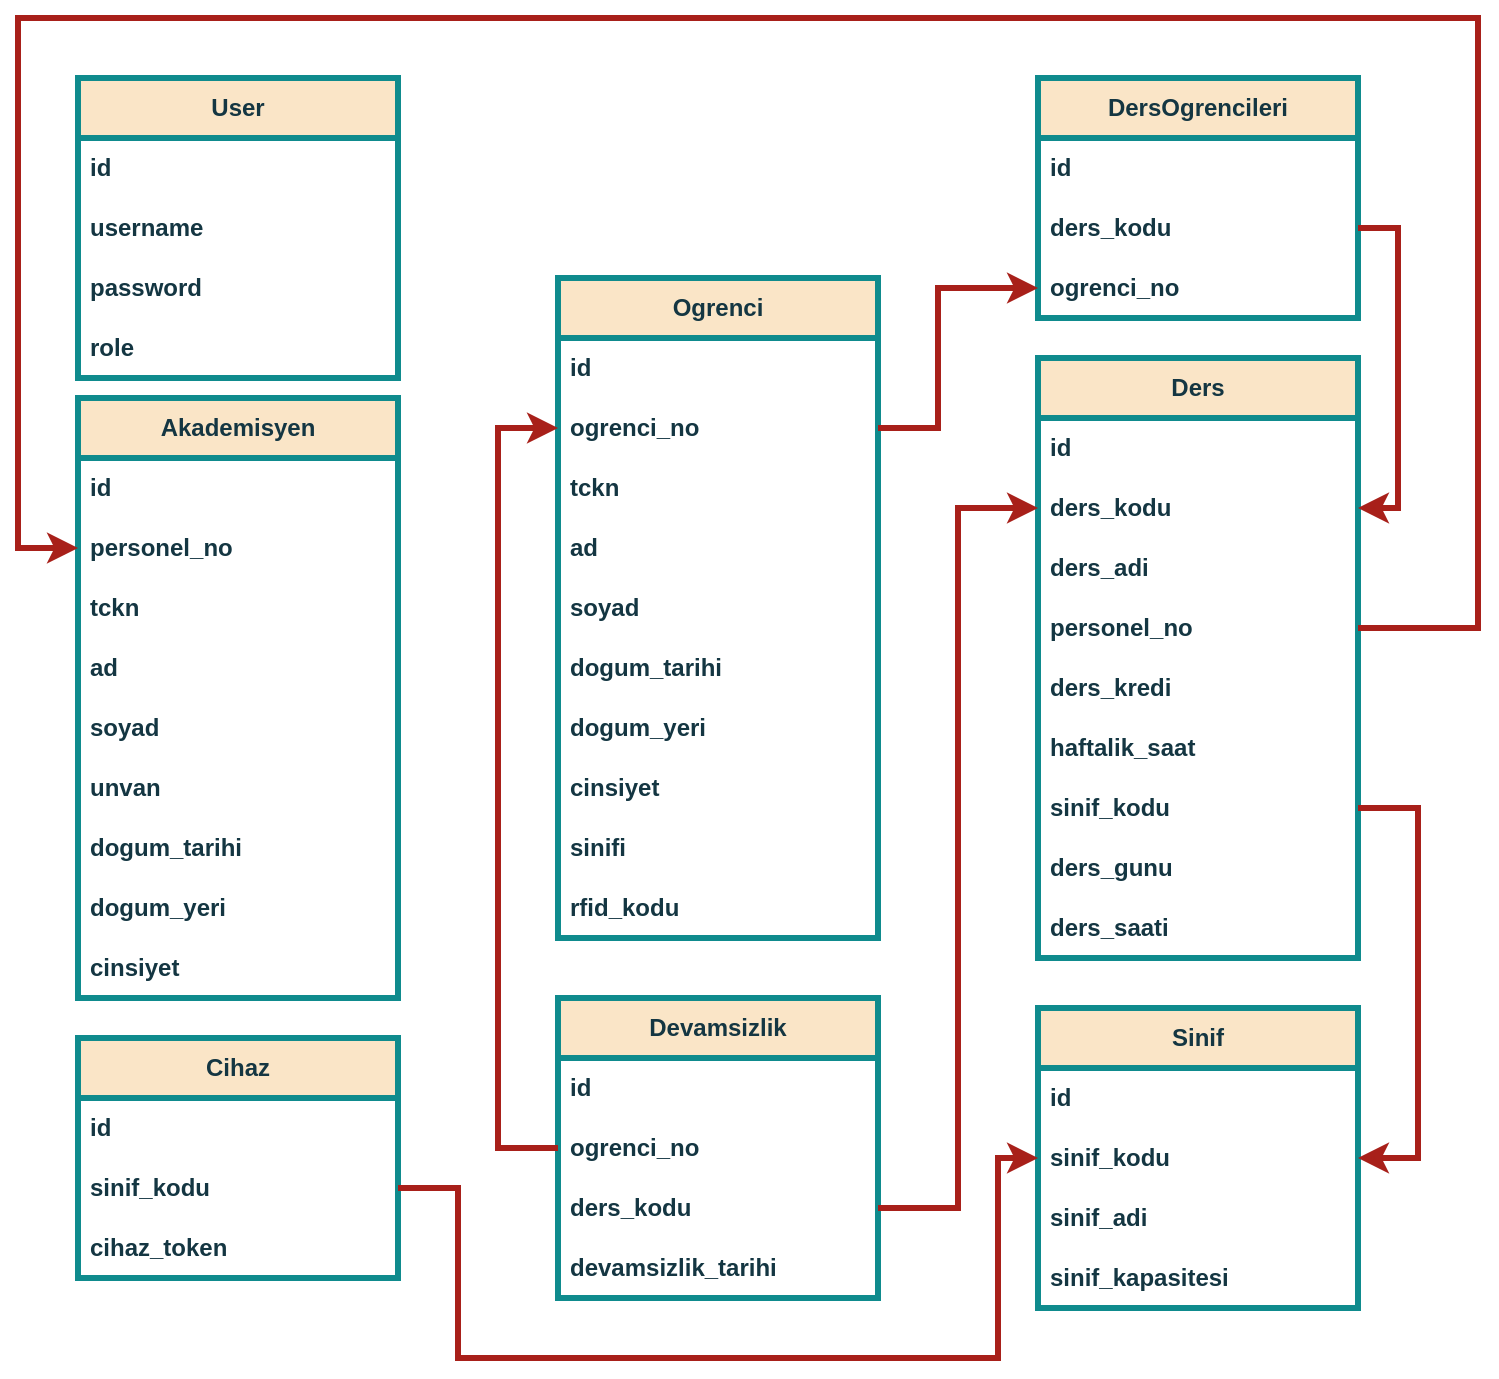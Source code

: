 <mxfile version="21.1.7" type="device">
  <diagram name="Sayfa -1" id="_XDM3-Csm9u_s2XKqnAF">
    <mxGraphModel dx="1167" dy="1706" grid="1" gridSize="10" guides="1" tooltips="1" connect="1" arrows="1" fold="1" page="1" pageScale="1" pageWidth="827" pageHeight="1169" math="0" shadow="0">
      <root>
        <mxCell id="0" />
        <mxCell id="1" parent="0" />
        <mxCell id="tSz3dCy00aF6PcJnhEde-1" value="Akademisyen" style="swimlane;fontStyle=1;childLayout=stackLayout;horizontal=1;startSize=30;horizontalStack=0;resizeParent=1;resizeParentMax=0;resizeLast=0;collapsible=1;marginBottom=0;whiteSpace=wrap;html=1;fillColor=#FAE5C7;strokeColor=#0F8B8D;rounded=0;labelBackgroundColor=none;fontColor=#143642;strokeWidth=3;" parent="1" vertex="1">
          <mxGeometry x="80" y="120" width="160" height="300" as="geometry" />
        </mxCell>
        <mxCell id="SzbewIKGu9BWc71QVHrr-1" value="id" style="text;strokeColor=none;fillColor=none;align=left;verticalAlign=middle;spacingLeft=4;spacingRight=4;overflow=hidden;points=[[0,0.5],[1,0.5]];portConstraint=eastwest;rotatable=0;whiteSpace=wrap;html=1;fontStyle=1;rounded=0;labelBackgroundColor=none;fontColor=#143642;strokeWidth=3;" vertex="1" parent="tSz3dCy00aF6PcJnhEde-1">
          <mxGeometry y="30" width="160" height="30" as="geometry" />
        </mxCell>
        <mxCell id="tSz3dCy00aF6PcJnhEde-33" value="personel_no" style="text;strokeColor=none;fillColor=none;align=left;verticalAlign=middle;spacingLeft=4;spacingRight=4;overflow=hidden;points=[[0,0.5],[1,0.5]];portConstraint=eastwest;rotatable=0;whiteSpace=wrap;html=1;fontStyle=1;rounded=0;labelBackgroundColor=none;fontColor=#143642;strokeWidth=3;" parent="tSz3dCy00aF6PcJnhEde-1" vertex="1">
          <mxGeometry y="60" width="160" height="30" as="geometry" />
        </mxCell>
        <mxCell id="tSz3dCy00aF6PcJnhEde-2" value="tckn" style="text;strokeColor=none;fillColor=none;align=left;verticalAlign=middle;spacingLeft=4;spacingRight=4;overflow=hidden;points=[[0,0.5],[1,0.5]];portConstraint=eastwest;rotatable=0;whiteSpace=wrap;html=1;fontStyle=1;rounded=0;labelBackgroundColor=none;fontColor=#143642;strokeWidth=3;" parent="tSz3dCy00aF6PcJnhEde-1" vertex="1">
          <mxGeometry y="90" width="160" height="30" as="geometry" />
        </mxCell>
        <mxCell id="tSz3dCy00aF6PcJnhEde-3" value="ad" style="text;strokeColor=none;fillColor=none;align=left;verticalAlign=middle;spacingLeft=4;spacingRight=4;overflow=hidden;points=[[0,0.5],[1,0.5]];portConstraint=eastwest;rotatable=0;whiteSpace=wrap;html=1;fontStyle=1;rounded=0;labelBackgroundColor=none;fontColor=#143642;strokeWidth=3;" parent="tSz3dCy00aF6PcJnhEde-1" vertex="1">
          <mxGeometry y="120" width="160" height="30" as="geometry" />
        </mxCell>
        <mxCell id="tSz3dCy00aF6PcJnhEde-4" value="soyad" style="text;strokeColor=none;fillColor=none;align=left;verticalAlign=middle;spacingLeft=4;spacingRight=4;overflow=hidden;points=[[0,0.5],[1,0.5]];portConstraint=eastwest;rotatable=0;whiteSpace=wrap;html=1;fontStyle=1;rounded=0;labelBackgroundColor=none;fontColor=#143642;strokeWidth=3;" parent="tSz3dCy00aF6PcJnhEde-1" vertex="1">
          <mxGeometry y="150" width="160" height="30" as="geometry" />
        </mxCell>
        <mxCell id="tSz3dCy00aF6PcJnhEde-29" value="unvan" style="text;strokeColor=none;fillColor=none;align=left;verticalAlign=middle;spacingLeft=4;spacingRight=4;overflow=hidden;points=[[0,0.5],[1,0.5]];portConstraint=eastwest;rotatable=0;whiteSpace=wrap;html=1;fontStyle=1;rounded=0;labelBackgroundColor=none;fontColor=#143642;strokeWidth=3;" parent="tSz3dCy00aF6PcJnhEde-1" vertex="1">
          <mxGeometry y="180" width="160" height="30" as="geometry" />
        </mxCell>
        <mxCell id="tSz3dCy00aF6PcJnhEde-30" value="dogum_tarihi" style="text;strokeColor=none;fillColor=none;align=left;verticalAlign=middle;spacingLeft=4;spacingRight=4;overflow=hidden;points=[[0,0.5],[1,0.5]];portConstraint=eastwest;rotatable=0;whiteSpace=wrap;html=1;fontStyle=1;rounded=0;labelBackgroundColor=none;fontColor=#143642;strokeWidth=3;" parent="tSz3dCy00aF6PcJnhEde-1" vertex="1">
          <mxGeometry y="210" width="160" height="30" as="geometry" />
        </mxCell>
        <mxCell id="tSz3dCy00aF6PcJnhEde-41" value="dogum_yeri" style="text;strokeColor=none;fillColor=none;align=left;verticalAlign=middle;spacingLeft=4;spacingRight=4;overflow=hidden;points=[[0,0.5],[1,0.5]];portConstraint=eastwest;rotatable=0;whiteSpace=wrap;html=1;fontStyle=1;rounded=0;labelBackgroundColor=none;fontColor=#143642;strokeWidth=3;" parent="tSz3dCy00aF6PcJnhEde-1" vertex="1">
          <mxGeometry y="240" width="160" height="30" as="geometry" />
        </mxCell>
        <mxCell id="tSz3dCy00aF6PcJnhEde-49" value="cinsiyet" style="text;strokeColor=none;fillColor=none;align=left;verticalAlign=middle;spacingLeft=4;spacingRight=4;overflow=hidden;points=[[0,0.5],[1,0.5]];portConstraint=eastwest;rotatable=0;whiteSpace=wrap;html=1;fontStyle=1;rounded=0;labelBackgroundColor=none;fontColor=#143642;strokeWidth=3;" parent="tSz3dCy00aF6PcJnhEde-1" vertex="1">
          <mxGeometry y="270" width="160" height="30" as="geometry" />
        </mxCell>
        <mxCell id="tSz3dCy00aF6PcJnhEde-5" value="Ogrenci" style="swimlane;fontStyle=1;childLayout=stackLayout;horizontal=1;startSize=30;horizontalStack=0;resizeParent=1;resizeParentMax=0;resizeLast=0;collapsible=1;marginBottom=0;whiteSpace=wrap;html=1;fillColor=#FAE5C7;strokeColor=#0F8B8D;rounded=0;labelBackgroundColor=none;fontColor=#143642;strokeWidth=3;" parent="1" vertex="1">
          <mxGeometry x="320" y="60" width="160" height="330" as="geometry" />
        </mxCell>
        <mxCell id="SzbewIKGu9BWc71QVHrr-2" value="id" style="text;strokeColor=none;fillColor=none;align=left;verticalAlign=middle;spacingLeft=4;spacingRight=4;overflow=hidden;points=[[0,0.5],[1,0.5]];portConstraint=eastwest;rotatable=0;whiteSpace=wrap;html=1;fontStyle=1;rounded=0;labelBackgroundColor=none;fontColor=#143642;strokeWidth=3;" vertex="1" parent="tSz3dCy00aF6PcJnhEde-5">
          <mxGeometry y="30" width="160" height="30" as="geometry" />
        </mxCell>
        <mxCell id="tSz3dCy00aF6PcJnhEde-32" value="ogrenci_no" style="text;strokeColor=none;fillColor=none;align=left;verticalAlign=middle;spacingLeft=4;spacingRight=4;overflow=hidden;points=[[0,0.5],[1,0.5]];portConstraint=eastwest;rotatable=0;whiteSpace=wrap;html=1;fontStyle=1;rounded=0;labelBackgroundColor=none;fontColor=#143642;strokeWidth=3;" parent="tSz3dCy00aF6PcJnhEde-5" vertex="1">
          <mxGeometry y="60" width="160" height="30" as="geometry" />
        </mxCell>
        <mxCell id="tSz3dCy00aF6PcJnhEde-6" value="tckn" style="text;strokeColor=none;fillColor=none;align=left;verticalAlign=middle;spacingLeft=4;spacingRight=4;overflow=hidden;points=[[0,0.5],[1,0.5]];portConstraint=eastwest;rotatable=0;whiteSpace=wrap;html=1;fontStyle=1;rounded=0;labelBackgroundColor=none;fontColor=#143642;strokeWidth=3;" parent="tSz3dCy00aF6PcJnhEde-5" vertex="1">
          <mxGeometry y="90" width="160" height="30" as="geometry" />
        </mxCell>
        <mxCell id="tSz3dCy00aF6PcJnhEde-7" value="ad" style="text;strokeColor=none;fillColor=none;align=left;verticalAlign=middle;spacingLeft=4;spacingRight=4;overflow=hidden;points=[[0,0.5],[1,0.5]];portConstraint=eastwest;rotatable=0;whiteSpace=wrap;html=1;fontStyle=1;rounded=0;labelBackgroundColor=none;fontColor=#143642;strokeWidth=3;" parent="tSz3dCy00aF6PcJnhEde-5" vertex="1">
          <mxGeometry y="120" width="160" height="30" as="geometry" />
        </mxCell>
        <mxCell id="tSz3dCy00aF6PcJnhEde-8" value="soyad" style="text;strokeColor=none;fillColor=none;align=left;verticalAlign=middle;spacingLeft=4;spacingRight=4;overflow=hidden;points=[[0,0.5],[1,0.5]];portConstraint=eastwest;rotatable=0;whiteSpace=wrap;html=1;fontStyle=1;rounded=0;labelBackgroundColor=none;fontColor=#143642;strokeWidth=3;" parent="tSz3dCy00aF6PcJnhEde-5" vertex="1">
          <mxGeometry y="150" width="160" height="30" as="geometry" />
        </mxCell>
        <mxCell id="tSz3dCy00aF6PcJnhEde-24" value="dogum_tarihi" style="text;strokeColor=none;fillColor=none;align=left;verticalAlign=middle;spacingLeft=4;spacingRight=4;overflow=hidden;points=[[0,0.5],[1,0.5]];portConstraint=eastwest;rotatable=0;whiteSpace=wrap;html=1;fontStyle=1;rounded=0;labelBackgroundColor=none;fontColor=#143642;strokeWidth=3;" parent="tSz3dCy00aF6PcJnhEde-5" vertex="1">
          <mxGeometry y="180" width="160" height="30" as="geometry" />
        </mxCell>
        <mxCell id="tSz3dCy00aF6PcJnhEde-40" value="dogum_yeri" style="text;strokeColor=none;fillColor=none;align=left;verticalAlign=middle;spacingLeft=4;spacingRight=4;overflow=hidden;points=[[0,0.5],[1,0.5]];portConstraint=eastwest;rotatable=0;whiteSpace=wrap;html=1;fontStyle=1;rounded=0;labelBackgroundColor=none;fontColor=#143642;strokeWidth=3;" parent="tSz3dCy00aF6PcJnhEde-5" vertex="1">
          <mxGeometry y="210" width="160" height="30" as="geometry" />
        </mxCell>
        <mxCell id="tSz3dCy00aF6PcJnhEde-27" value="cinsiyet" style="text;strokeColor=none;fillColor=none;align=left;verticalAlign=middle;spacingLeft=4;spacingRight=4;overflow=hidden;points=[[0,0.5],[1,0.5]];portConstraint=eastwest;rotatable=0;whiteSpace=wrap;html=1;fontStyle=1;rounded=0;labelBackgroundColor=none;fontColor=#143642;strokeWidth=3;" parent="tSz3dCy00aF6PcJnhEde-5" vertex="1">
          <mxGeometry y="240" width="160" height="30" as="geometry" />
        </mxCell>
        <mxCell id="tSz3dCy00aF6PcJnhEde-28" value="sinifi" style="text;strokeColor=none;fillColor=none;align=left;verticalAlign=middle;spacingLeft=4;spacingRight=4;overflow=hidden;points=[[0,0.5],[1,0.5]];portConstraint=eastwest;rotatable=0;whiteSpace=wrap;html=1;fontStyle=1;rounded=0;labelBackgroundColor=none;fontColor=#143642;strokeWidth=3;" parent="tSz3dCy00aF6PcJnhEde-5" vertex="1">
          <mxGeometry y="270" width="160" height="30" as="geometry" />
        </mxCell>
        <mxCell id="tSz3dCy00aF6PcJnhEde-48" value="rfid_kodu" style="text;strokeColor=none;fillColor=none;align=left;verticalAlign=middle;spacingLeft=4;spacingRight=4;overflow=hidden;points=[[0,0.5],[1,0.5]];portConstraint=eastwest;rotatable=0;whiteSpace=wrap;html=1;fontStyle=1;rounded=0;labelBackgroundColor=none;fontColor=#143642;strokeWidth=3;" parent="tSz3dCy00aF6PcJnhEde-5" vertex="1">
          <mxGeometry y="300" width="160" height="30" as="geometry" />
        </mxCell>
        <mxCell id="tSz3dCy00aF6PcJnhEde-9" value="Ders" style="swimlane;fontStyle=1;childLayout=stackLayout;horizontal=1;startSize=30;horizontalStack=0;resizeParent=1;resizeParentMax=0;resizeLast=0;collapsible=1;marginBottom=0;whiteSpace=wrap;html=1;fillColor=#FAE5C7;strokeColor=#0F8B8D;rounded=0;labelBackgroundColor=none;fontColor=#143642;strokeWidth=3;" parent="1" vertex="1">
          <mxGeometry x="560" y="100" width="160" height="300" as="geometry">
            <mxRectangle x="560" y="120" width="70" height="30" as="alternateBounds" />
          </mxGeometry>
        </mxCell>
        <mxCell id="SzbewIKGu9BWc71QVHrr-3" value="id" style="text;strokeColor=none;fillColor=none;align=left;verticalAlign=middle;spacingLeft=4;spacingRight=4;overflow=hidden;points=[[0,0.5],[1,0.5]];portConstraint=eastwest;rotatable=0;whiteSpace=wrap;html=1;fontStyle=1;rounded=0;labelBackgroundColor=none;fontColor=#143642;strokeWidth=3;" vertex="1" parent="tSz3dCy00aF6PcJnhEde-9">
          <mxGeometry y="30" width="160" height="30" as="geometry" />
        </mxCell>
        <mxCell id="tSz3dCy00aF6PcJnhEde-10" value="ders_kodu" style="text;strokeColor=none;fillColor=none;align=left;verticalAlign=middle;spacingLeft=4;spacingRight=4;overflow=hidden;points=[[0,0.5],[1,0.5]];portConstraint=eastwest;rotatable=0;whiteSpace=wrap;html=1;fontStyle=1;rounded=0;labelBackgroundColor=none;fontColor=#143642;strokeWidth=3;" parent="tSz3dCy00aF6PcJnhEde-9" vertex="1">
          <mxGeometry y="60" width="160" height="30" as="geometry" />
        </mxCell>
        <mxCell id="tSz3dCy00aF6PcJnhEde-11" value="ders_adi" style="text;strokeColor=none;fillColor=none;align=left;verticalAlign=middle;spacingLeft=4;spacingRight=4;overflow=hidden;points=[[0,0.5],[1,0.5]];portConstraint=eastwest;rotatable=0;whiteSpace=wrap;html=1;fontStyle=1;rounded=0;labelBackgroundColor=none;fontColor=#143642;strokeWidth=3;" parent="tSz3dCy00aF6PcJnhEde-9" vertex="1">
          <mxGeometry y="90" width="160" height="30" as="geometry" />
        </mxCell>
        <mxCell id="tSz3dCy00aF6PcJnhEde-12" value="personel_no" style="text;strokeColor=none;fillColor=none;align=left;verticalAlign=middle;spacingLeft=4;spacingRight=4;overflow=hidden;points=[[0,0.5],[1,0.5]];portConstraint=eastwest;rotatable=0;whiteSpace=wrap;html=1;fontStyle=1;rounded=0;labelBackgroundColor=none;fontColor=#143642;strokeWidth=3;" parent="tSz3dCy00aF6PcJnhEde-9" vertex="1">
          <mxGeometry y="120" width="160" height="30" as="geometry" />
        </mxCell>
        <mxCell id="tSz3dCy00aF6PcJnhEde-37" value="ders_kredi" style="text;strokeColor=none;fillColor=none;align=left;verticalAlign=middle;spacingLeft=4;spacingRight=4;overflow=hidden;points=[[0,0.5],[1,0.5]];portConstraint=eastwest;rotatable=0;whiteSpace=wrap;html=1;fontStyle=1;rounded=0;labelBackgroundColor=none;fontColor=#143642;strokeWidth=3;" parent="tSz3dCy00aF6PcJnhEde-9" vertex="1">
          <mxGeometry y="150" width="160" height="30" as="geometry" />
        </mxCell>
        <mxCell id="yB-rztcEehSW4XwJmEQQ-1" value="haftalik_saat" style="text;strokeColor=none;fillColor=none;align=left;verticalAlign=middle;spacingLeft=4;spacingRight=4;overflow=hidden;points=[[0,0.5],[1,0.5]];portConstraint=eastwest;rotatable=0;whiteSpace=wrap;html=1;fontStyle=1;rounded=0;labelBackgroundColor=none;fontColor=#143642;strokeWidth=3;" parent="tSz3dCy00aF6PcJnhEde-9" vertex="1">
          <mxGeometry y="180" width="160" height="30" as="geometry" />
        </mxCell>
        <mxCell id="tSz3dCy00aF6PcJnhEde-23" value="sinif_kodu" style="text;strokeColor=none;fillColor=none;align=left;verticalAlign=middle;spacingLeft=4;spacingRight=4;overflow=hidden;points=[[0,0.5],[1,0.5]];portConstraint=eastwest;rotatable=0;whiteSpace=wrap;html=1;fontStyle=1;rounded=0;labelBackgroundColor=none;fontColor=#143642;strokeWidth=3;" parent="tSz3dCy00aF6PcJnhEde-9" vertex="1">
          <mxGeometry y="210" width="160" height="30" as="geometry" />
        </mxCell>
        <mxCell id="tSz3dCy00aF6PcJnhEde-34" value="ders_gunu" style="text;strokeColor=none;fillColor=none;align=left;verticalAlign=middle;spacingLeft=4;spacingRight=4;overflow=hidden;points=[[0,0.5],[1,0.5]];portConstraint=eastwest;rotatable=0;whiteSpace=wrap;html=1;fontStyle=1;rounded=0;labelBackgroundColor=none;fontColor=#143642;strokeWidth=3;" parent="tSz3dCy00aF6PcJnhEde-9" vertex="1">
          <mxGeometry y="240" width="160" height="30" as="geometry" />
        </mxCell>
        <mxCell id="tSz3dCy00aF6PcJnhEde-35" value="ders_saati" style="text;strokeColor=none;fillColor=none;align=left;verticalAlign=middle;spacingLeft=4;spacingRight=4;overflow=hidden;points=[[0,0.5],[1,0.5]];portConstraint=eastwest;rotatable=0;whiteSpace=wrap;html=1;fontStyle=1;rounded=0;labelBackgroundColor=none;fontColor=#143642;strokeWidth=3;" parent="tSz3dCy00aF6PcJnhEde-9" vertex="1">
          <mxGeometry y="270" width="160" height="30" as="geometry" />
        </mxCell>
        <mxCell id="tSz3dCy00aF6PcJnhEde-13" value="Devamsizlik" style="swimlane;fontStyle=1;childLayout=stackLayout;horizontal=1;startSize=30;horizontalStack=0;resizeParent=1;resizeParentMax=0;resizeLast=0;collapsible=1;marginBottom=0;whiteSpace=wrap;html=1;fillColor=#FAE5C7;fontColor=#143642;strokeColor=#0F8B8D;rounded=0;labelBackgroundColor=none;strokeWidth=3;" parent="1" vertex="1">
          <mxGeometry x="320" y="420" width="160" height="150" as="geometry" />
        </mxCell>
        <mxCell id="tSz3dCy00aF6PcJnhEde-14" value="id" style="text;strokeColor=none;fillColor=none;align=left;verticalAlign=middle;spacingLeft=4;spacingRight=4;overflow=hidden;points=[[0,0.5],[1,0.5]];portConstraint=eastwest;rotatable=0;whiteSpace=wrap;html=1;fontStyle=1;rounded=0;labelBackgroundColor=none;fontColor=#143642;strokeWidth=3;" parent="tSz3dCy00aF6PcJnhEde-13" vertex="1">
          <mxGeometry y="30" width="160" height="30" as="geometry" />
        </mxCell>
        <mxCell id="tSz3dCy00aF6PcJnhEde-15" value="ogrenci_no" style="text;strokeColor=none;fillColor=none;align=left;verticalAlign=middle;spacingLeft=4;spacingRight=4;overflow=hidden;points=[[0,0.5],[1,0.5]];portConstraint=eastwest;rotatable=0;whiteSpace=wrap;html=1;fontStyle=1;rounded=0;labelBackgroundColor=none;fontColor=#143642;strokeWidth=3;" parent="tSz3dCy00aF6PcJnhEde-13" vertex="1">
          <mxGeometry y="60" width="160" height="30" as="geometry" />
        </mxCell>
        <mxCell id="tSz3dCy00aF6PcJnhEde-16" value="ders_kodu" style="text;strokeColor=none;fillColor=none;align=left;verticalAlign=middle;spacingLeft=4;spacingRight=4;overflow=hidden;points=[[0,0.5],[1,0.5]];portConstraint=eastwest;rotatable=0;whiteSpace=wrap;html=1;fontStyle=1;rounded=0;labelBackgroundColor=none;fontColor=#143642;strokeWidth=3;" parent="tSz3dCy00aF6PcJnhEde-13" vertex="1">
          <mxGeometry y="90" width="160" height="30" as="geometry" />
        </mxCell>
        <mxCell id="tSz3dCy00aF6PcJnhEde-26" value="devamsizlik_tarihi" style="text;strokeColor=none;fillColor=none;align=left;verticalAlign=middle;spacingLeft=4;spacingRight=4;overflow=hidden;points=[[0,0.5],[1,0.5]];portConstraint=eastwest;rotatable=0;whiteSpace=wrap;html=1;fontStyle=1;rounded=0;labelBackgroundColor=none;fontColor=#143642;strokeWidth=3;" parent="tSz3dCy00aF6PcJnhEde-13" vertex="1">
          <mxGeometry y="120" width="160" height="30" as="geometry" />
        </mxCell>
        <mxCell id="tSz3dCy00aF6PcJnhEde-19" value="Sinif" style="swimlane;fontStyle=1;childLayout=stackLayout;horizontal=1;startSize=30;horizontalStack=0;resizeParent=1;resizeParentMax=0;resizeLast=0;collapsible=1;marginBottom=0;whiteSpace=wrap;html=1;fillColor=#FAE5C7;strokeColor=#0F8B8D;rounded=0;labelBackgroundColor=none;fontColor=#143642;strokeWidth=3;" parent="1" vertex="1">
          <mxGeometry x="560" y="425" width="160" height="150" as="geometry" />
        </mxCell>
        <mxCell id="SzbewIKGu9BWc71QVHrr-4" value="id" style="text;strokeColor=none;fillColor=none;align=left;verticalAlign=middle;spacingLeft=4;spacingRight=4;overflow=hidden;points=[[0,0.5],[1,0.5]];portConstraint=eastwest;rotatable=0;whiteSpace=wrap;html=1;fontStyle=1;rounded=0;labelBackgroundColor=none;fontColor=#143642;strokeWidth=3;" vertex="1" parent="tSz3dCy00aF6PcJnhEde-19">
          <mxGeometry y="30" width="160" height="30" as="geometry" />
        </mxCell>
        <mxCell id="tSz3dCy00aF6PcJnhEde-20" value="sinif_kodu" style="text;align=left;verticalAlign=middle;spacingLeft=4;spacingRight=4;overflow=hidden;points=[[0,0.5],[1,0.5]];portConstraint=eastwest;rotatable=0;whiteSpace=wrap;html=1;fontStyle=1;rounded=0;labelBackgroundColor=none;fontColor=#143642;strokeWidth=3;" parent="tSz3dCy00aF6PcJnhEde-19" vertex="1">
          <mxGeometry y="60" width="160" height="30" as="geometry" />
        </mxCell>
        <mxCell id="tSz3dCy00aF6PcJnhEde-36" value="sinif_adi" style="text;strokeColor=none;fillColor=none;align=left;verticalAlign=middle;spacingLeft=4;spacingRight=4;overflow=hidden;points=[[0,0.5],[1,0.5]];portConstraint=eastwest;rotatable=0;whiteSpace=wrap;html=1;fontStyle=1;rounded=0;labelBackgroundColor=none;fontColor=#143642;strokeWidth=3;" parent="tSz3dCy00aF6PcJnhEde-19" vertex="1">
          <mxGeometry y="90" width="160" height="30" as="geometry" />
        </mxCell>
        <mxCell id="tSz3dCy00aF6PcJnhEde-21" value="sinif_kapasitesi" style="text;strokeColor=none;fillColor=none;align=left;verticalAlign=middle;spacingLeft=4;spacingRight=4;overflow=hidden;points=[[0,0.5],[1,0.5]];portConstraint=eastwest;rotatable=0;whiteSpace=wrap;html=1;fontStyle=1;rounded=0;labelBackgroundColor=none;fontColor=#143642;strokeWidth=3;" parent="tSz3dCy00aF6PcJnhEde-19" vertex="1">
          <mxGeometry y="120" width="160" height="30" as="geometry" />
        </mxCell>
        <mxCell id="tSz3dCy00aF6PcJnhEde-42" value="Cihaz" style="swimlane;fontStyle=1;childLayout=stackLayout;horizontal=1;startSize=30;horizontalStack=0;resizeParent=1;resizeParentMax=0;resizeLast=0;collapsible=1;marginBottom=0;whiteSpace=wrap;html=1;fillColor=#FAE5C7;strokeColor=#0F8B8D;rounded=0;labelBackgroundColor=none;fontColor=#143642;strokeWidth=3;" parent="1" vertex="1">
          <mxGeometry x="80" y="440" width="160" height="120" as="geometry" />
        </mxCell>
        <mxCell id="tSz3dCy00aF6PcJnhEde-43" value="id" style="text;strokeColor=none;fillColor=none;align=left;verticalAlign=middle;spacingLeft=4;spacingRight=4;overflow=hidden;points=[[0,0.5],[1,0.5]];portConstraint=eastwest;rotatable=0;whiteSpace=wrap;html=1;fontStyle=1;rounded=0;labelBackgroundColor=none;fontColor=#143642;strokeWidth=3;" parent="tSz3dCy00aF6PcJnhEde-42" vertex="1">
          <mxGeometry y="30" width="160" height="30" as="geometry" />
        </mxCell>
        <mxCell id="tSz3dCy00aF6PcJnhEde-44" value="sinif_kodu" style="text;strokeColor=none;fillColor=none;align=left;verticalAlign=middle;spacingLeft=4;spacingRight=4;overflow=hidden;points=[[0,0.5],[1,0.5]];portConstraint=eastwest;rotatable=0;whiteSpace=wrap;html=1;fontStyle=1;rounded=0;labelBackgroundColor=none;fontColor=#143642;strokeWidth=3;" parent="tSz3dCy00aF6PcJnhEde-42" vertex="1">
          <mxGeometry y="60" width="160" height="30" as="geometry" />
        </mxCell>
        <mxCell id="tSz3dCy00aF6PcJnhEde-47" value="cihaz_token" style="text;strokeColor=none;fillColor=none;align=left;verticalAlign=middle;spacingLeft=4;spacingRight=4;overflow=hidden;points=[[0,0.5],[1,0.5]];portConstraint=eastwest;rotatable=0;whiteSpace=wrap;html=1;fontStyle=1;rounded=0;labelBackgroundColor=none;fontColor=#143642;strokeWidth=3;" parent="tSz3dCy00aF6PcJnhEde-42" vertex="1">
          <mxGeometry y="90" width="160" height="30" as="geometry" />
        </mxCell>
        <mxCell id="tSz3dCy00aF6PcJnhEde-50" value="DersOgrencileri" style="swimlane;fontStyle=1;childLayout=stackLayout;horizontal=1;startSize=30;horizontalStack=0;resizeParent=1;resizeParentMax=0;resizeLast=0;collapsible=1;marginBottom=0;whiteSpace=wrap;html=1;fillColor=#FAE5C7;strokeColor=#0F8B8D;rounded=0;labelBackgroundColor=none;fontColor=#143642;strokeWidth=3;" parent="1" vertex="1">
          <mxGeometry x="560" y="-40" width="160" height="120" as="geometry" />
        </mxCell>
        <mxCell id="tSz3dCy00aF6PcJnhEde-51" value="id" style="text;strokeColor=none;fillColor=none;align=left;verticalAlign=middle;spacingLeft=4;spacingRight=4;overflow=hidden;points=[[0,0.5],[1,0.5]];portConstraint=eastwest;rotatable=0;whiteSpace=wrap;html=1;fontStyle=1;rounded=0;labelBackgroundColor=none;fontColor=#143642;strokeWidth=3;" parent="tSz3dCy00aF6PcJnhEde-50" vertex="1">
          <mxGeometry y="30" width="160" height="30" as="geometry" />
        </mxCell>
        <mxCell id="tSz3dCy00aF6PcJnhEde-52" value="ders_kodu" style="text;strokeColor=none;fillColor=none;align=left;verticalAlign=middle;spacingLeft=4;spacingRight=4;overflow=hidden;points=[[0,0.5],[1,0.5]];portConstraint=eastwest;rotatable=0;whiteSpace=wrap;html=1;fontStyle=1;rounded=0;labelBackgroundColor=none;fontColor=#143642;strokeWidth=3;" parent="tSz3dCy00aF6PcJnhEde-50" vertex="1">
          <mxGeometry y="60" width="160" height="30" as="geometry" />
        </mxCell>
        <mxCell id="tSz3dCy00aF6PcJnhEde-53" value="ogrenci_no" style="text;strokeColor=none;fillColor=none;align=left;verticalAlign=middle;spacingLeft=4;spacingRight=4;overflow=hidden;points=[[0,0.5],[1,0.5]];portConstraint=eastwest;rotatable=0;whiteSpace=wrap;html=1;fontStyle=1;rounded=0;labelBackgroundColor=none;fontColor=#143642;strokeWidth=3;" parent="tSz3dCy00aF6PcJnhEde-50" vertex="1">
          <mxGeometry y="90" width="160" height="30" as="geometry" />
        </mxCell>
        <mxCell id="tSz3dCy00aF6PcJnhEde-55" style="edgeStyle=orthogonalEdgeStyle;rounded=0;orthogonalLoop=1;jettySize=auto;html=1;entryX=0;entryY=0.5;entryDx=0;entryDy=0;fontStyle=1;labelBackgroundColor=none;strokeColor=#A8201A;fontColor=default;strokeWidth=3;exitX=1;exitY=0.5;exitDx=0;exitDy=0;" parent="1" source="tSz3dCy00aF6PcJnhEde-44" target="tSz3dCy00aF6PcJnhEde-20" edge="1">
          <mxGeometry relative="1" as="geometry">
            <Array as="points">
              <mxPoint x="270" y="515" />
              <mxPoint x="270" y="600" />
              <mxPoint x="540" y="600" />
              <mxPoint x="540" y="500" />
            </Array>
            <mxPoint x="260" y="580" as="sourcePoint" />
          </mxGeometry>
        </mxCell>
        <mxCell id="tSz3dCy00aF6PcJnhEde-57" style="edgeStyle=orthogonalEdgeStyle;rounded=0;orthogonalLoop=1;jettySize=auto;html=1;exitX=1;exitY=0.5;exitDx=0;exitDy=0;entryX=0;entryY=0.5;entryDx=0;entryDy=0;fontStyle=1;labelBackgroundColor=none;strokeColor=#A8201A;fontColor=default;strokeWidth=3;" parent="1" source="tSz3dCy00aF6PcJnhEde-16" target="tSz3dCy00aF6PcJnhEde-10" edge="1">
          <mxGeometry relative="1" as="geometry">
            <Array as="points">
              <mxPoint x="520" y="525" />
              <mxPoint x="520" y="175" />
            </Array>
          </mxGeometry>
        </mxCell>
        <mxCell id="tSz3dCy00aF6PcJnhEde-58" style="edgeStyle=orthogonalEdgeStyle;rounded=0;orthogonalLoop=1;jettySize=auto;html=1;exitX=1;exitY=0.5;exitDx=0;exitDy=0;entryX=1;entryY=0.5;entryDx=0;entryDy=0;fontStyle=1;labelBackgroundColor=none;strokeColor=#A8201A;fontColor=default;strokeWidth=3;" parent="1" source="tSz3dCy00aF6PcJnhEde-23" target="tSz3dCy00aF6PcJnhEde-20" edge="1">
          <mxGeometry relative="1" as="geometry">
            <Array as="points">
              <mxPoint x="750" y="325" />
              <mxPoint x="750" y="500" />
            </Array>
          </mxGeometry>
        </mxCell>
        <mxCell id="tSz3dCy00aF6PcJnhEde-60" style="edgeStyle=orthogonalEdgeStyle;rounded=0;orthogonalLoop=1;jettySize=auto;html=1;exitX=1;exitY=0.5;exitDx=0;exitDy=0;entryX=1;entryY=0.5;entryDx=0;entryDy=0;fontStyle=1;labelBackgroundColor=none;strokeColor=#A8201A;fontColor=default;strokeWidth=3;" parent="1" source="tSz3dCy00aF6PcJnhEde-52" target="tSz3dCy00aF6PcJnhEde-10" edge="1">
          <mxGeometry relative="1" as="geometry">
            <Array as="points">
              <mxPoint x="740" y="35" />
              <mxPoint x="740" y="175" />
            </Array>
          </mxGeometry>
        </mxCell>
        <mxCell id="tSz3dCy00aF6PcJnhEde-61" style="edgeStyle=orthogonalEdgeStyle;rounded=0;orthogonalLoop=1;jettySize=auto;html=1;exitX=1;exitY=0.5;exitDx=0;exitDy=0;entryX=0;entryY=0.5;entryDx=0;entryDy=0;fontStyle=1;labelBackgroundColor=none;strokeColor=#A8201A;fontColor=default;strokeWidth=3;" parent="1" source="tSz3dCy00aF6PcJnhEde-12" target="tSz3dCy00aF6PcJnhEde-33" edge="1">
          <mxGeometry relative="1" as="geometry">
            <Array as="points">
              <mxPoint x="780" y="235" />
              <mxPoint x="780" y="-70" />
              <mxPoint x="50" y="-70" />
              <mxPoint x="50" y="195" />
            </Array>
          </mxGeometry>
        </mxCell>
        <mxCell id="VWJ288TvoI_qNRsVCnb8-3" style="edgeStyle=orthogonalEdgeStyle;rounded=0;orthogonalLoop=1;jettySize=auto;html=1;exitX=0;exitY=0.5;exitDx=0;exitDy=0;entryX=0;entryY=0.5;entryDx=0;entryDy=0;labelBackgroundColor=none;strokeColor=#A8201A;fontColor=default;strokeWidth=3;" parent="1" source="tSz3dCy00aF6PcJnhEde-15" target="tSz3dCy00aF6PcJnhEde-32" edge="1">
          <mxGeometry relative="1" as="geometry">
            <Array as="points">
              <mxPoint x="290" y="495" />
              <mxPoint x="290" y="135" />
            </Array>
          </mxGeometry>
        </mxCell>
        <mxCell id="VWJ288TvoI_qNRsVCnb8-4" style="edgeStyle=orthogonalEdgeStyle;rounded=0;orthogonalLoop=1;jettySize=auto;html=1;exitX=1;exitY=0.5;exitDx=0;exitDy=0;entryX=0;entryY=0.5;entryDx=0;entryDy=0;labelBackgroundColor=none;strokeColor=#A8201A;fontColor=default;strokeWidth=3;" parent="1" source="tSz3dCy00aF6PcJnhEde-32" target="tSz3dCy00aF6PcJnhEde-53" edge="1">
          <mxGeometry relative="1" as="geometry">
            <Array as="points">
              <mxPoint x="510" y="135" />
              <mxPoint x="510" y="65" />
            </Array>
          </mxGeometry>
        </mxCell>
        <mxCell id="LNmmJ7yhRgkjtYMrJOTG-1" value="User" style="swimlane;fontStyle=1;childLayout=stackLayout;horizontal=1;startSize=30;horizontalStack=0;resizeParent=1;resizeParentMax=0;resizeLast=0;collapsible=1;marginBottom=0;whiteSpace=wrap;html=1;fillColor=#FAE5C7;strokeColor=#0F8B8D;rounded=0;labelBackgroundColor=none;fontColor=#143642;strokeWidth=3;" parent="1" vertex="1">
          <mxGeometry x="80" y="-40" width="160" height="150" as="geometry" />
        </mxCell>
        <mxCell id="LNmmJ7yhRgkjtYMrJOTG-2" value="id" style="text;strokeColor=none;fillColor=none;align=left;verticalAlign=middle;spacingLeft=4;spacingRight=4;overflow=hidden;points=[[0,0.5],[1,0.5]];portConstraint=eastwest;rotatable=0;whiteSpace=wrap;html=1;fontStyle=1;rounded=0;labelBackgroundColor=none;fontColor=#143642;strokeWidth=3;" parent="LNmmJ7yhRgkjtYMrJOTG-1" vertex="1">
          <mxGeometry y="30" width="160" height="30" as="geometry" />
        </mxCell>
        <mxCell id="LNmmJ7yhRgkjtYMrJOTG-3" value="username" style="text;strokeColor=none;fillColor=none;align=left;verticalAlign=middle;spacingLeft=4;spacingRight=4;overflow=hidden;points=[[0,0.5],[1,0.5]];portConstraint=eastwest;rotatable=0;whiteSpace=wrap;html=1;fontStyle=1;rounded=0;labelBackgroundColor=none;fontColor=#143642;strokeWidth=3;" parent="LNmmJ7yhRgkjtYMrJOTG-1" vertex="1">
          <mxGeometry y="60" width="160" height="30" as="geometry" />
        </mxCell>
        <mxCell id="LNmmJ7yhRgkjtYMrJOTG-4" value="password" style="text;strokeColor=none;fillColor=none;align=left;verticalAlign=middle;spacingLeft=4;spacingRight=4;overflow=hidden;points=[[0,0.5],[1,0.5]];portConstraint=eastwest;rotatable=0;whiteSpace=wrap;html=1;fontStyle=1;rounded=0;labelBackgroundColor=none;fontColor=#143642;strokeWidth=3;" parent="LNmmJ7yhRgkjtYMrJOTG-1" vertex="1">
          <mxGeometry y="90" width="160" height="30" as="geometry" />
        </mxCell>
        <mxCell id="H-DLUYOiP7an4g8J87-J-1" value="role" style="text;strokeColor=none;fillColor=none;align=left;verticalAlign=middle;spacingLeft=4;spacingRight=4;overflow=hidden;points=[[0,0.5],[1,0.5]];portConstraint=eastwest;rotatable=0;whiteSpace=wrap;html=1;fontStyle=1;rounded=0;labelBackgroundColor=none;fontColor=#143642;strokeWidth=3;" parent="LNmmJ7yhRgkjtYMrJOTG-1" vertex="1">
          <mxGeometry y="120" width="160" height="30" as="geometry" />
        </mxCell>
      </root>
    </mxGraphModel>
  </diagram>
</mxfile>

